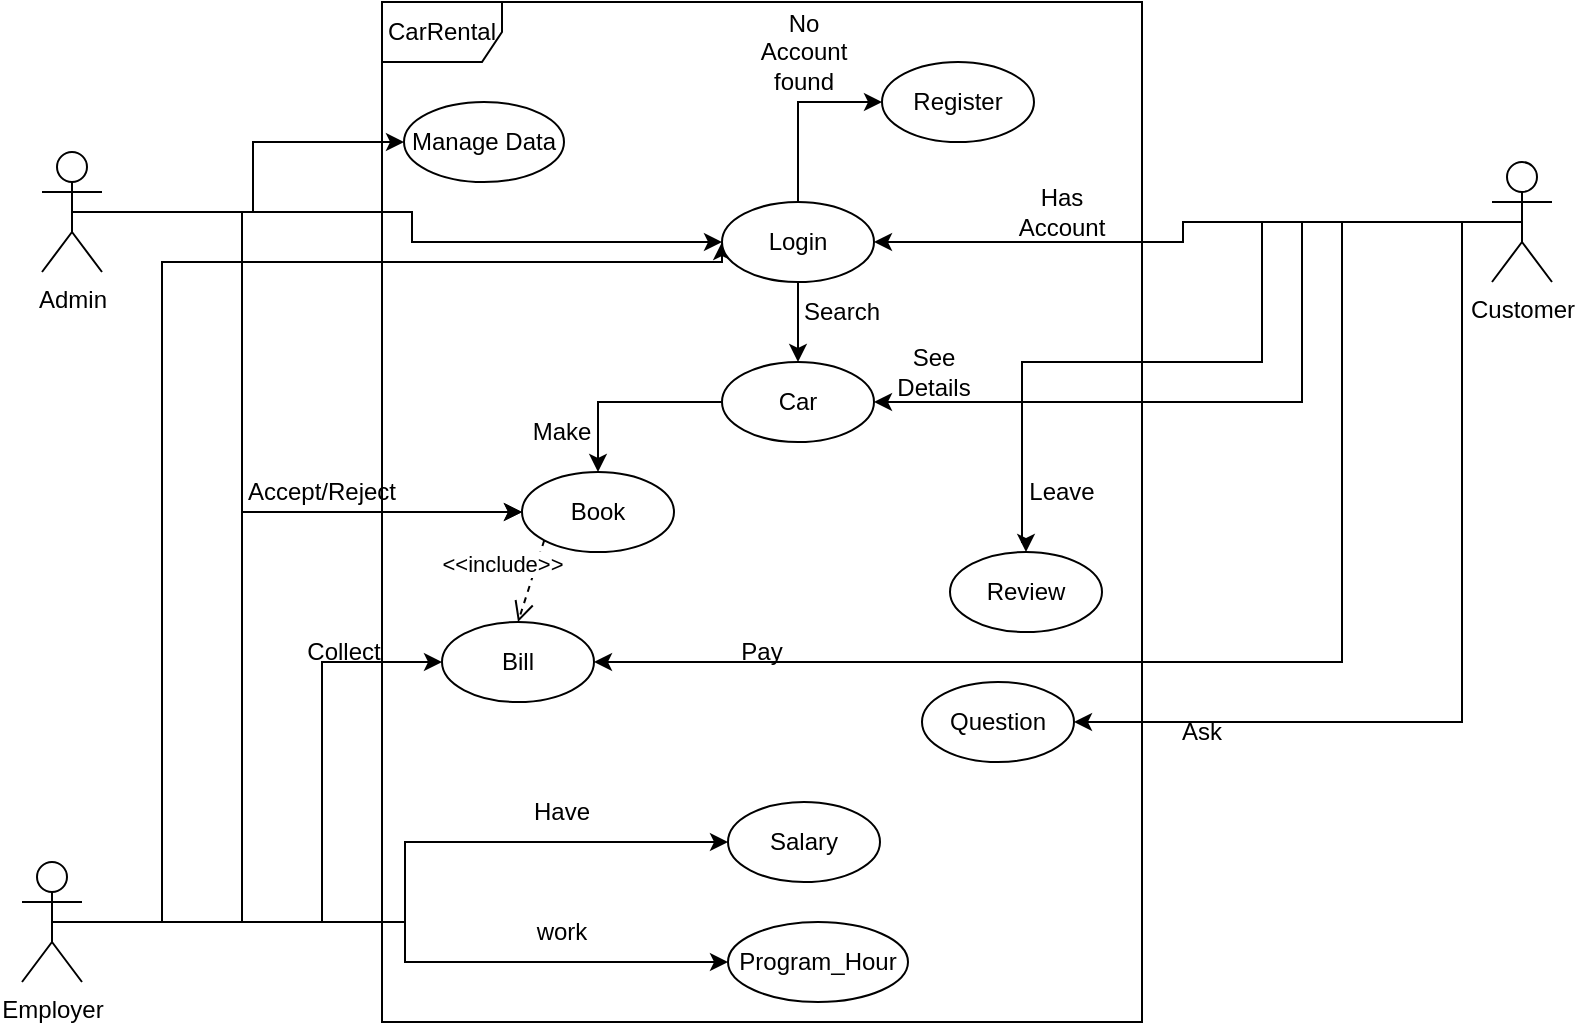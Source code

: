 <mxfile version="17.4.1" type="device"><diagram id="-nN3QqBwMYoElIW-xecS" name="Page-1"><mxGraphModel dx="1038" dy="579" grid="1" gridSize="10" guides="1" tooltips="1" connect="1" arrows="1" fold="1" page="1" pageScale="1" pageWidth="827" pageHeight="1169" math="0" shadow="0"><root><mxCell id="0"/><mxCell id="1" parent="0"/><mxCell id="9wpCBo8ITpTmKrcJpcWj-7" style="edgeStyle=orthogonalEdgeStyle;rounded=0;orthogonalLoop=1;jettySize=auto;html=1;exitX=0.5;exitY=0.5;exitDx=0;exitDy=0;exitPerimeter=0;entryX=0;entryY=0.5;entryDx=0;entryDy=0;" edge="1" parent="1" source="ZTB9kRvdTtEp3-vW9W3E-1" target="ZTB9kRvdTtEp3-vW9W3E-7"><mxGeometry relative="1" as="geometry"/></mxCell><mxCell id="9wpCBo8ITpTmKrcJpcWj-12" style="edgeStyle=orthogonalEdgeStyle;rounded=0;orthogonalLoop=1;jettySize=auto;html=1;exitX=0.5;exitY=0.5;exitDx=0;exitDy=0;exitPerimeter=0;entryX=0;entryY=0.5;entryDx=0;entryDy=0;" edge="1" parent="1" source="ZTB9kRvdTtEp3-vW9W3E-1" target="ZTB9kRvdTtEp3-vW9W3E-35"><mxGeometry relative="1" as="geometry"/></mxCell><mxCell id="9wpCBo8ITpTmKrcJpcWj-36" style="edgeStyle=orthogonalEdgeStyle;rounded=0;orthogonalLoop=1;jettySize=auto;html=1;exitX=0.5;exitY=0.5;exitDx=0;exitDy=0;exitPerimeter=0;entryX=0;entryY=0.5;entryDx=0;entryDy=0;" edge="1" parent="1" source="ZTB9kRvdTtEp3-vW9W3E-1" target="ZTB9kRvdTtEp3-vW9W3E-8"><mxGeometry relative="1" as="geometry"><Array as="points"><mxPoint x="130" y="135"/><mxPoint x="130" y="285"/></Array></mxGeometry></mxCell><mxCell id="ZTB9kRvdTtEp3-vW9W3E-1" value="Admin" style="shape=umlActor;verticalLabelPosition=bottom;verticalAlign=top;html=1;" parent="1" vertex="1"><mxGeometry x="30" y="105" width="30" height="60" as="geometry"/></mxCell><mxCell id="9wpCBo8ITpTmKrcJpcWj-20" style="edgeStyle=orthogonalEdgeStyle;rounded=0;orthogonalLoop=1;jettySize=auto;html=1;exitX=0.5;exitY=0.5;exitDx=0;exitDy=0;exitPerimeter=0;entryX=0;entryY=0.5;entryDx=0;entryDy=0;" edge="1" parent="1" source="ZTB9kRvdTtEp3-vW9W3E-2" target="ZTB9kRvdTtEp3-vW9W3E-7"><mxGeometry relative="1" as="geometry"><Array as="points"><mxPoint x="90" y="490"/><mxPoint x="90" y="160"/><mxPoint x="370" y="160"/></Array></mxGeometry></mxCell><mxCell id="9wpCBo8ITpTmKrcJpcWj-22" style="edgeStyle=orthogonalEdgeStyle;rounded=0;orthogonalLoop=1;jettySize=auto;html=1;exitX=0.5;exitY=0.5;exitDx=0;exitDy=0;exitPerimeter=0;entryX=0;entryY=0.5;entryDx=0;entryDy=0;" edge="1" parent="1" source="ZTB9kRvdTtEp3-vW9W3E-2" target="ZTB9kRvdTtEp3-vW9W3E-31"><mxGeometry relative="1" as="geometry"/></mxCell><mxCell id="9wpCBo8ITpTmKrcJpcWj-24" style="edgeStyle=orthogonalEdgeStyle;rounded=0;orthogonalLoop=1;jettySize=auto;html=1;exitX=0.5;exitY=0.5;exitDx=0;exitDy=0;exitPerimeter=0;entryX=0;entryY=0.5;entryDx=0;entryDy=0;" edge="1" parent="1" source="ZTB9kRvdTtEp3-vW9W3E-2" target="ZTB9kRvdTtEp3-vW9W3E-30"><mxGeometry relative="1" as="geometry"/></mxCell><mxCell id="9wpCBo8ITpTmKrcJpcWj-30" style="edgeStyle=orthogonalEdgeStyle;rounded=0;orthogonalLoop=1;jettySize=auto;html=1;exitX=0.5;exitY=0.5;exitDx=0;exitDy=0;exitPerimeter=0;entryX=0;entryY=0.5;entryDx=0;entryDy=0;" edge="1" parent="1" source="ZTB9kRvdTtEp3-vW9W3E-2" target="ZTB9kRvdTtEp3-vW9W3E-20"><mxGeometry relative="1" as="geometry"><Array as="points"><mxPoint x="170" y="490"/><mxPoint x="170" y="360"/></Array></mxGeometry></mxCell><mxCell id="9wpCBo8ITpTmKrcJpcWj-32" style="edgeStyle=orthogonalEdgeStyle;rounded=0;orthogonalLoop=1;jettySize=auto;html=1;exitX=0.5;exitY=0.5;exitDx=0;exitDy=0;exitPerimeter=0;entryX=0;entryY=0.5;entryDx=0;entryDy=0;" edge="1" parent="1" source="ZTB9kRvdTtEp3-vW9W3E-2" target="ZTB9kRvdTtEp3-vW9W3E-8"><mxGeometry relative="1" as="geometry"><Array as="points"><mxPoint x="130" y="490"/><mxPoint x="130" y="285"/></Array></mxGeometry></mxCell><mxCell id="ZTB9kRvdTtEp3-vW9W3E-2" value="Employer&lt;br&gt;" style="shape=umlActor;verticalLabelPosition=bottom;verticalAlign=top;html=1;" parent="1" vertex="1"><mxGeometry x="20" y="460" width="30" height="60" as="geometry"/></mxCell><mxCell id="9wpCBo8ITpTmKrcJpcWj-3" style="edgeStyle=orthogonalEdgeStyle;rounded=0;orthogonalLoop=1;jettySize=auto;html=1;exitX=0.5;exitY=0.5;exitDx=0;exitDy=0;exitPerimeter=0;entryX=1;entryY=0.5;entryDx=0;entryDy=0;" edge="1" parent="1" source="ZTB9kRvdTtEp3-vW9W3E-3" target="ZTB9kRvdTtEp3-vW9W3E-7"><mxGeometry relative="1" as="geometry"/></mxCell><mxCell id="9wpCBo8ITpTmKrcJpcWj-16" style="edgeStyle=orthogonalEdgeStyle;rounded=0;orthogonalLoop=1;jettySize=auto;html=1;exitX=0.5;exitY=0.5;exitDx=0;exitDy=0;exitPerimeter=0;entryX=1;entryY=0.5;entryDx=0;entryDy=0;" edge="1" parent="1" source="ZTB9kRvdTtEp3-vW9W3E-3" target="ZTB9kRvdTtEp3-vW9W3E-23"><mxGeometry relative="1" as="geometry"><Array as="points"><mxPoint x="740" y="140"/><mxPoint x="740" y="390"/></Array></mxGeometry></mxCell><mxCell id="9wpCBo8ITpTmKrcJpcWj-26" style="edgeStyle=orthogonalEdgeStyle;rounded=0;orthogonalLoop=1;jettySize=auto;html=1;exitX=0.5;exitY=0.5;exitDx=0;exitDy=0;exitPerimeter=0;entryX=1;entryY=0.5;entryDx=0;entryDy=0;" edge="1" parent="1" source="ZTB9kRvdTtEp3-vW9W3E-3" target="ZTB9kRvdTtEp3-vW9W3E-20"><mxGeometry relative="1" as="geometry"><Array as="points"><mxPoint x="680" y="140"/><mxPoint x="680" y="360"/></Array></mxGeometry></mxCell><mxCell id="9wpCBo8ITpTmKrcJpcWj-34" style="edgeStyle=orthogonalEdgeStyle;rounded=0;orthogonalLoop=1;jettySize=auto;html=1;exitX=0.5;exitY=0.5;exitDx=0;exitDy=0;exitPerimeter=0;entryX=1;entryY=0.5;entryDx=0;entryDy=0;" edge="1" parent="1" source="ZTB9kRvdTtEp3-vW9W3E-3" target="ZTB9kRvdTtEp3-vW9W3E-9"><mxGeometry relative="1" as="geometry"><Array as="points"><mxPoint x="660" y="140"/><mxPoint x="660" y="230"/></Array></mxGeometry></mxCell><mxCell id="ZTB9kRvdTtEp3-vW9W3E-3" value="Customer&lt;br&gt;" style="shape=umlActor;verticalLabelPosition=bottom;verticalAlign=top;html=1;" parent="1" vertex="1"><mxGeometry x="755" y="110" width="30" height="60" as="geometry"/></mxCell><mxCell id="ZTB9kRvdTtEp3-vW9W3E-4" value="CarRental" style="shape=umlFrame;whiteSpace=wrap;html=1;" parent="1" vertex="1"><mxGeometry x="200" y="30" width="380" height="510" as="geometry"/></mxCell><mxCell id="ZTB9kRvdTtEp3-vW9W3E-5" value="Register&lt;br&gt;" style="ellipse;whiteSpace=wrap;html=1;" parent="1" vertex="1"><mxGeometry x="450" y="60" width="76" height="40" as="geometry"/></mxCell><mxCell id="9wpCBo8ITpTmKrcJpcWj-5" style="edgeStyle=orthogonalEdgeStyle;rounded=0;orthogonalLoop=1;jettySize=auto;html=1;exitX=0.5;exitY=0;exitDx=0;exitDy=0;entryX=0;entryY=0.5;entryDx=0;entryDy=0;" edge="1" parent="1" source="ZTB9kRvdTtEp3-vW9W3E-7" target="ZTB9kRvdTtEp3-vW9W3E-5"><mxGeometry relative="1" as="geometry"/></mxCell><mxCell id="9wpCBo8ITpTmKrcJpcWj-10" style="edgeStyle=orthogonalEdgeStyle;rounded=0;orthogonalLoop=1;jettySize=auto;html=1;exitX=0.5;exitY=1;exitDx=0;exitDy=0;entryX=0.5;entryY=0;entryDx=0;entryDy=0;" edge="1" parent="1" source="ZTB9kRvdTtEp3-vW9W3E-7" target="ZTB9kRvdTtEp3-vW9W3E-9"><mxGeometry relative="1" as="geometry"/></mxCell><mxCell id="9wpCBo8ITpTmKrcJpcWj-18" style="edgeStyle=orthogonalEdgeStyle;rounded=0;orthogonalLoop=1;jettySize=auto;html=1;exitX=0.5;exitY=0.5;exitDx=0;exitDy=0;entryX=0.5;entryY=0;entryDx=0;entryDy=0;exitPerimeter=0;" edge="1" parent="1" source="ZTB9kRvdTtEp3-vW9W3E-3" target="ZTB9kRvdTtEp3-vW9W3E-22"><mxGeometry relative="1" as="geometry"><Array as="points"><mxPoint x="640" y="140"/><mxPoint x="640" y="210"/><mxPoint x="520" y="210"/><mxPoint x="520" y="300"/></Array></mxGeometry></mxCell><mxCell id="ZTB9kRvdTtEp3-vW9W3E-7" value="Login" style="ellipse;whiteSpace=wrap;html=1;" parent="1" vertex="1"><mxGeometry x="370" y="130" width="76" height="40" as="geometry"/></mxCell><mxCell id="ZTB9kRvdTtEp3-vW9W3E-8" value="Book" style="ellipse;whiteSpace=wrap;html=1;" parent="1" vertex="1"><mxGeometry x="270" y="265" width="76" height="40" as="geometry"/></mxCell><mxCell id="9wpCBo8ITpTmKrcJpcWj-13" style="edgeStyle=orthogonalEdgeStyle;rounded=0;orthogonalLoop=1;jettySize=auto;html=1;exitX=0;exitY=0.5;exitDx=0;exitDy=0;entryX=0.5;entryY=0;entryDx=0;entryDy=0;" edge="1" parent="1" source="ZTB9kRvdTtEp3-vW9W3E-9" target="ZTB9kRvdTtEp3-vW9W3E-8"><mxGeometry relative="1" as="geometry"/></mxCell><mxCell id="ZTB9kRvdTtEp3-vW9W3E-9" value="Car" style="ellipse;whiteSpace=wrap;html=1;" parent="1" vertex="1"><mxGeometry x="370" y="210" width="76" height="40" as="geometry"/></mxCell><mxCell id="ZTB9kRvdTtEp3-vW9W3E-20" value="Bill&lt;br&gt;" style="ellipse;whiteSpace=wrap;html=1;" parent="1" vertex="1"><mxGeometry x="230" y="340" width="76" height="40" as="geometry"/></mxCell><mxCell id="ZTB9kRvdTtEp3-vW9W3E-22" value="Review" style="ellipse;whiteSpace=wrap;html=1;" parent="1" vertex="1"><mxGeometry x="484" y="305" width="76" height="40" as="geometry"/></mxCell><mxCell id="ZTB9kRvdTtEp3-vW9W3E-23" value="Question" style="ellipse;whiteSpace=wrap;html=1;" parent="1" vertex="1"><mxGeometry x="470" y="370" width="76" height="40" as="geometry"/></mxCell><mxCell id="ZTB9kRvdTtEp3-vW9W3E-30" value="Program_Hour" style="ellipse;whiteSpace=wrap;html=1;" parent="1" vertex="1"><mxGeometry x="373" y="490" width="90" height="40" as="geometry"/></mxCell><mxCell id="ZTB9kRvdTtEp3-vW9W3E-31" value="Salary" style="ellipse;whiteSpace=wrap;html=1;" parent="1" vertex="1"><mxGeometry x="373" y="430" width="76" height="40" as="geometry"/></mxCell><mxCell id="ZTB9kRvdTtEp3-vW9W3E-35" value="Manage Data" style="ellipse;whiteSpace=wrap;html=1;" parent="1" vertex="1"><mxGeometry x="211" y="80" width="80" height="40" as="geometry"/></mxCell><mxCell id="9wpCBo8ITpTmKrcJpcWj-2" value="Has Account" style="text;html=1;strokeColor=none;fillColor=none;align=center;verticalAlign=middle;whiteSpace=wrap;rounded=0;" vertex="1" parent="1"><mxGeometry x="510" y="120" width="60" height="30" as="geometry"/></mxCell><mxCell id="9wpCBo8ITpTmKrcJpcWj-6" value="No Account found" style="text;html=1;strokeColor=none;fillColor=none;align=center;verticalAlign=middle;whiteSpace=wrap;rounded=0;" vertex="1" parent="1"><mxGeometry x="381" y="40" width="60" height="30" as="geometry"/></mxCell><mxCell id="9wpCBo8ITpTmKrcJpcWj-11" value="Search" style="text;html=1;strokeColor=none;fillColor=none;align=center;verticalAlign=middle;whiteSpace=wrap;rounded=0;" vertex="1" parent="1"><mxGeometry x="400" y="170" width="60" height="30" as="geometry"/></mxCell><mxCell id="9wpCBo8ITpTmKrcJpcWj-14" value="Make" style="text;html=1;strokeColor=none;fillColor=none;align=center;verticalAlign=middle;whiteSpace=wrap;rounded=0;" vertex="1" parent="1"><mxGeometry x="260" y="230" width="60" height="30" as="geometry"/></mxCell><mxCell id="9wpCBo8ITpTmKrcJpcWj-15" value="&amp;lt;&amp;lt;include&amp;gt;&amp;gt;" style="html=1;verticalAlign=bottom;endArrow=open;dashed=1;endSize=8;rounded=0;exitX=0;exitY=1;exitDx=0;exitDy=0;entryX=0.5;entryY=0;entryDx=0;entryDy=0;" edge="1" parent="1" source="ZTB9kRvdTtEp3-vW9W3E-8" target="ZTB9kRvdTtEp3-vW9W3E-20"><mxGeometry x="0.227" y="-14" relative="1" as="geometry"><mxPoint x="450" y="290" as="sourcePoint"/><mxPoint x="370" y="290" as="targetPoint"/><mxPoint as="offset"/></mxGeometry></mxCell><mxCell id="9wpCBo8ITpTmKrcJpcWj-17" value="Ask" style="text;html=1;strokeColor=none;fillColor=none;align=center;verticalAlign=middle;whiteSpace=wrap;rounded=0;" vertex="1" parent="1"><mxGeometry x="580" y="380" width="60" height="30" as="geometry"/></mxCell><mxCell id="9wpCBo8ITpTmKrcJpcWj-19" value="Leave" style="text;html=1;strokeColor=none;fillColor=none;align=center;verticalAlign=middle;whiteSpace=wrap;rounded=0;" vertex="1" parent="1"><mxGeometry x="510" y="260" width="60" height="30" as="geometry"/></mxCell><mxCell id="9wpCBo8ITpTmKrcJpcWj-23" value="Have" style="text;html=1;strokeColor=none;fillColor=none;align=center;verticalAlign=middle;whiteSpace=wrap;rounded=0;" vertex="1" parent="1"><mxGeometry x="260" y="420" width="60" height="30" as="geometry"/></mxCell><mxCell id="9wpCBo8ITpTmKrcJpcWj-25" value="work" style="text;html=1;strokeColor=none;fillColor=none;align=center;verticalAlign=middle;whiteSpace=wrap;rounded=0;" vertex="1" parent="1"><mxGeometry x="260" y="480" width="60" height="30" as="geometry"/></mxCell><mxCell id="9wpCBo8ITpTmKrcJpcWj-28" value="Pay" style="text;html=1;strokeColor=none;fillColor=none;align=center;verticalAlign=middle;whiteSpace=wrap;rounded=0;" vertex="1" parent="1"><mxGeometry x="360" y="340" width="60" height="30" as="geometry"/></mxCell><mxCell id="9wpCBo8ITpTmKrcJpcWj-31" value="Collect" style="text;html=1;strokeColor=none;fillColor=none;align=center;verticalAlign=middle;whiteSpace=wrap;rounded=0;" vertex="1" parent="1"><mxGeometry x="151" y="340" width="60" height="30" as="geometry"/></mxCell><mxCell id="9wpCBo8ITpTmKrcJpcWj-33" value="Accept/Reject" style="text;html=1;strokeColor=none;fillColor=none;align=center;verticalAlign=middle;whiteSpace=wrap;rounded=0;" vertex="1" parent="1"><mxGeometry x="140" y="260" width="60" height="30" as="geometry"/></mxCell><mxCell id="9wpCBo8ITpTmKrcJpcWj-35" value="See Details" style="text;html=1;strokeColor=none;fillColor=none;align=center;verticalAlign=middle;whiteSpace=wrap;rounded=0;" vertex="1" parent="1"><mxGeometry x="446" y="200" width="60" height="30" as="geometry"/></mxCell></root></mxGraphModel></diagram></mxfile>
